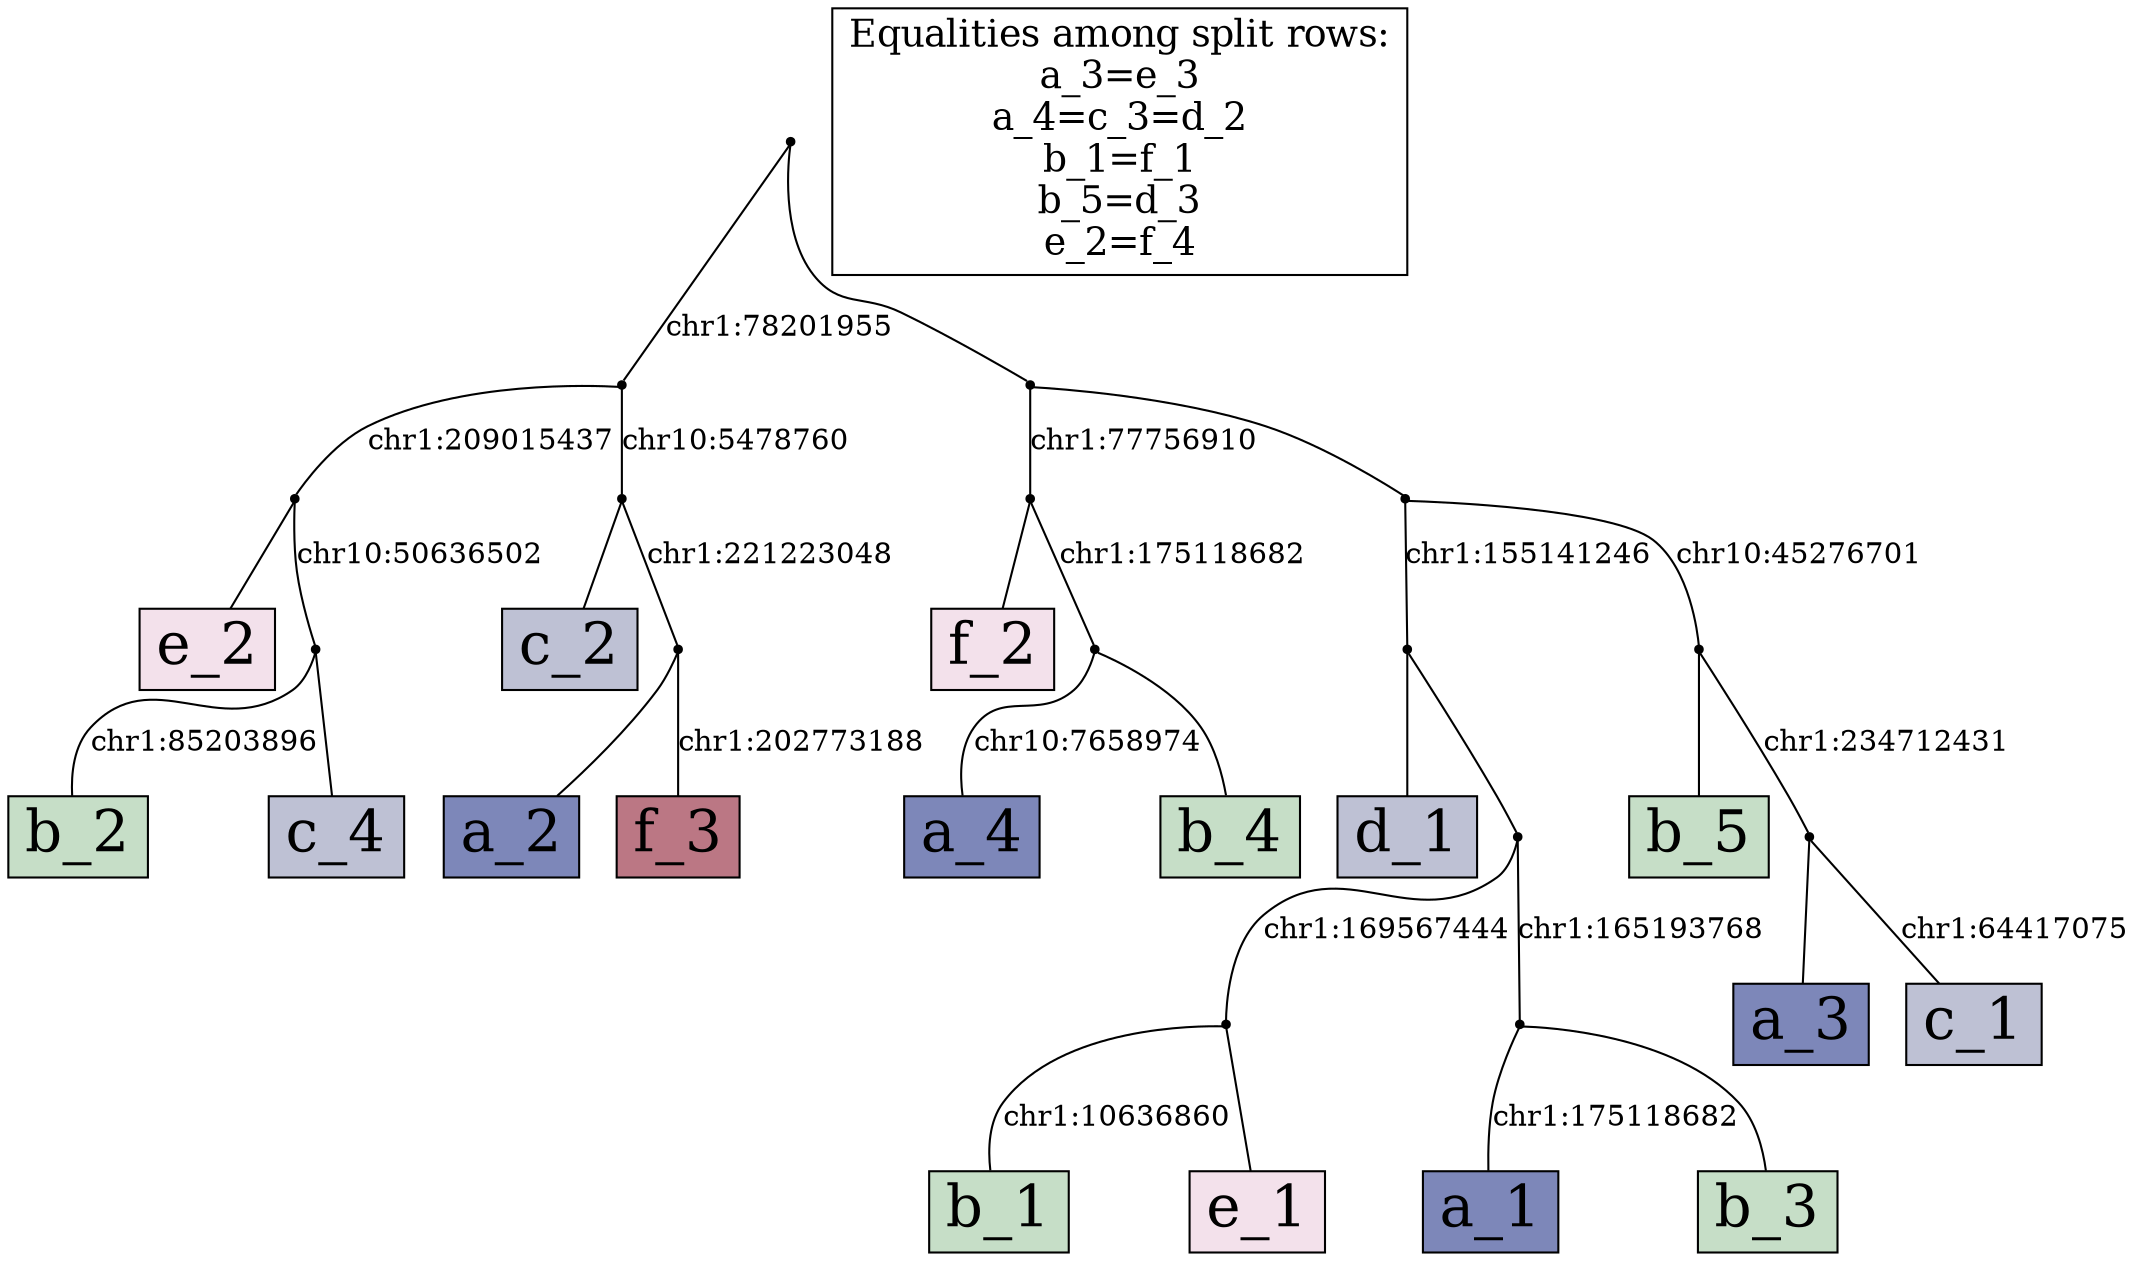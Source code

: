 digraph {
a_1[label="a_1",shape=box,style=filled,fontsize=28,fillcolor="#7d87b9"];
a_2[label="a_2",shape=box,style=filled,fontsize=28,fillcolor="#7d87b9"];
a_3[label="a_3",shape=box,style=filled,fontsize=28,fillcolor="#7d87b9"];
a_4[label="a_4",shape=box,style=filled,fontsize=28,fillcolor="#7d87b9"];
b_1[label="b_1",shape=box,style=filled,fontsize=28,fillcolor="#c6dec7"];
b_2[label="b_2",shape=box,style=filled,fontsize=28,fillcolor="#c6dec7"];
b_3[label="b_3",shape=box,style=filled,fontsize=28,fillcolor="#c6dec7"];
b_4[label="b_4",shape=box,style=filled,fontsize=28,fillcolor="#c6dec7"];
b_5[label="b_5",shape=box,style=filled,fontsize=28,fillcolor="#c6dec7"];
c_1[label="c_1",shape=box,style=filled,fontsize=28,fillcolor="#bec1d4"];
c_2[label="c_2",shape=box,style=filled,fontsize=28,fillcolor="#bec1d4"];
c_4[label="c_4",shape=box,style=filled,fontsize=28,fillcolor="#bec1d4"];
d_1[label="d_1",shape=box,style=filled,fontsize=28,fillcolor="#bec1d4"];
e_1[label="e_1",shape=box,style=filled,fontsize=28,fillcolor="#f3e1eb"];
e_2[label="e_2",shape=box,style=filled,fontsize=28,fillcolor="#f3e1eb"];
f_2[label="f_2",shape=box,style=filled,fontsize=28,fillcolor="#f3e1eb"];
f_3[label="f_3",shape=box,style=filled,fontsize=28,fillcolor="#bb7784"];
legend[label="Equalities among split rows:
a_3=e_3
a_4=c_3=d_2
b_1=f_1
b_5=d_3
e_2=f_4
",shape=box,fontsize=18];
Int1[shape=point,style=filled,fillcolor=black,label=""];
Int1 -> b_2[arrowhead=none, label="chr1:85203896"];
Int1 -> c_4[arrowhead=none, label=""];
Int2[shape=point,style=filled,fillcolor=black,label=""];
Int2 -> a_2[arrowhead=none, label=""];
Int2 -> f_3[arrowhead=none, label="chr1:202773188"];
Int3[shape=point,style=filled,fillcolor=black,label=""];
Int3 -> e_2[arrowhead=none, label=""];
Int3 -> Int1[arrowhead=none, label="chr10:50636502"];
Int4[shape=point,style=filled,fillcolor=black,label=""];
Int4 -> c_2[arrowhead=none, label=""];
Int4 -> Int2[arrowhead=none, label="chr1:221223048"];
Int5[shape=point,style=filled,fillcolor=black,label=""];
Int5 -> b_1[arrowhead=none, label="chr1:10636860"];
Int5 -> e_1[arrowhead=none, label=""];
Int6[shape=point,style=filled,fillcolor=black,label=""];
Int6 -> a_4[arrowhead=none, label="chr10:7658974"];
Int6 -> b_4[arrowhead=none, label=""];
Int7[shape=point,style=filled,fillcolor=black,label=""];
Int7 -> a_3[arrowhead=none, label=""];
Int7 -> c_1[arrowhead=none, label="chr1:64417075"];
Int8[shape=point,style=filled,fillcolor=black,label=""];
Int8 -> a_1[arrowhead=none, label="chr1:175118682"];
Int8 -> b_3[arrowhead=none, label=""];
Int9[shape=point,style=filled,fillcolor=black,label=""];
Int9 -> Int5[arrowhead=none, label="chr1:169567444"];
Int9 -> Int8[arrowhead=none, label="chr1:165193768"];
Int10[shape=point,style=filled,fillcolor=black,label=""];
Int10 -> Int3[arrowhead=none, label="chr1:209015437"];
Int10 -> Int4[arrowhead=none, label="chr10:5478760"];
Int11[shape=point,style=filled,fillcolor=black,label=""];
Int11 -> f_2[arrowhead=none, label=""];
Int11 -> Int6[arrowhead=none, label="chr1:175118682"];
Int12[shape=point,style=filled,fillcolor=black,label=""];
Int12 -> d_1[arrowhead=none, label=""];
Int12 -> Int9[arrowhead=none, label=""];
Int13[shape=point,style=filled,fillcolor=black,label=""];
Int13 -> b_5[arrowhead=none, label=""];
Int13 -> Int7[arrowhead=none, label="chr1:234712431"];
Int14[shape=point,style=filled,fillcolor=black,label=""];
Int14 -> Int12[arrowhead=none, label="chr1:155141246"];
Int14 -> Int13[arrowhead=none, label="chr10:45276701"];
Int15[shape=point,style=filled,fillcolor=black,label=""];
Int15 -> Int11[arrowhead=none, label="chr1:77756910"];
Int15 -> Int14[arrowhead=none, label=""];
Int16[shape=point,style=filled,fillcolor=black,label=""];
Int16 -> Int10[arrowhead=none, label="chr1:78201955"];
Int16 -> Int15[arrowhead=none, label=""];
}